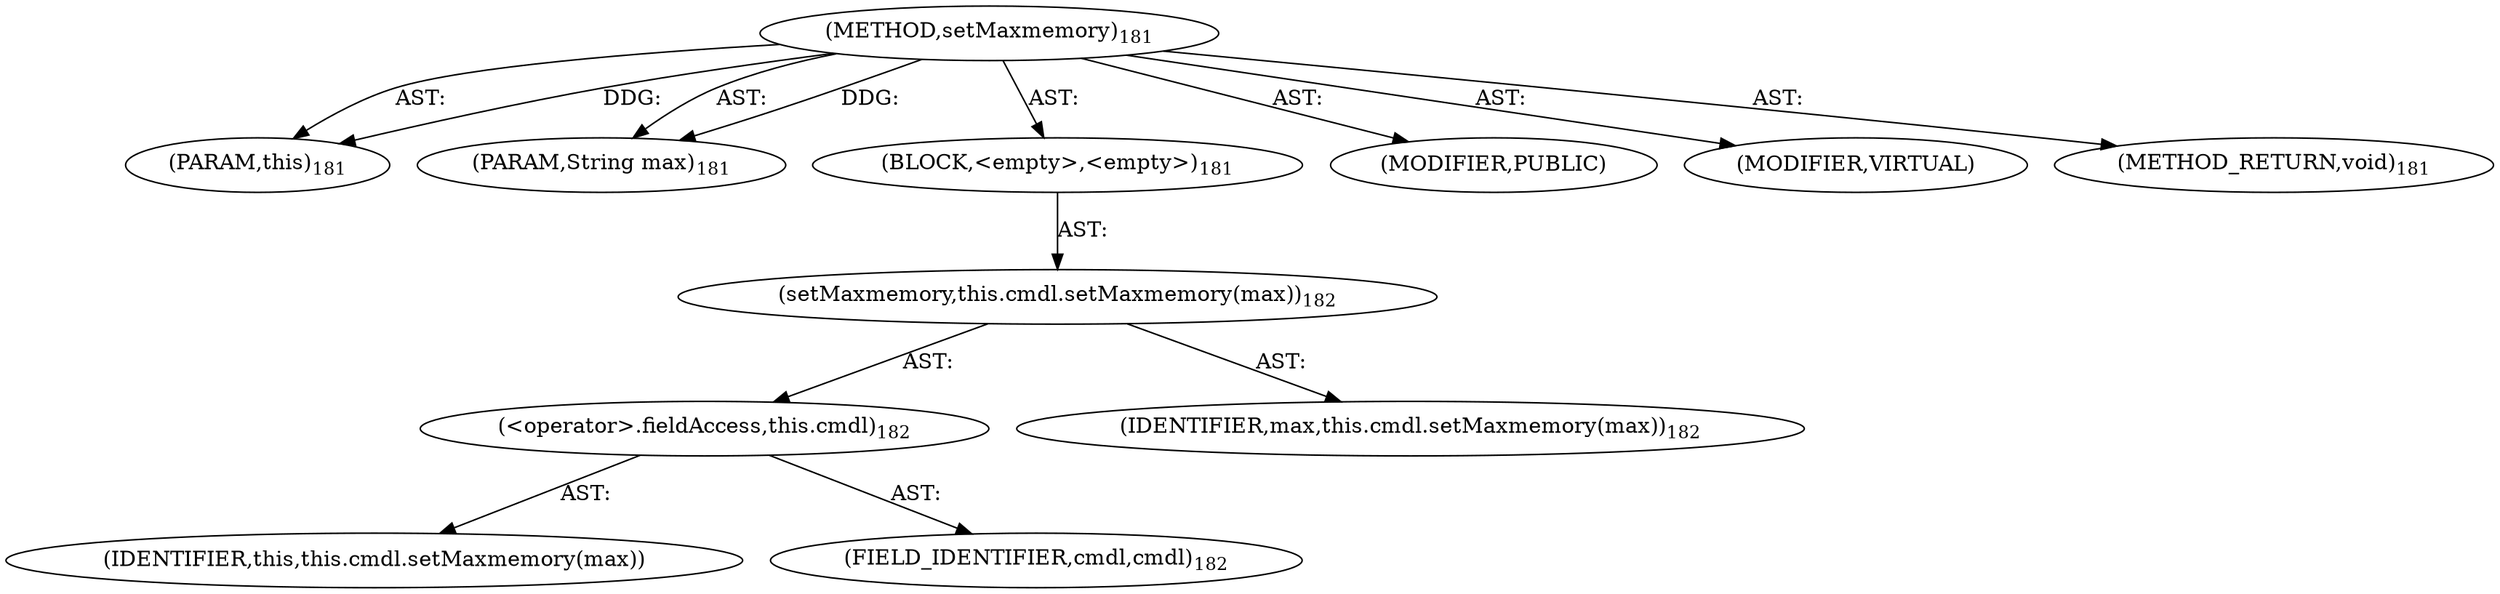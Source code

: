 digraph "setMaxmemory" {  
"111669149703" [label = <(METHOD,setMaxmemory)<SUB>181</SUB>> ]
"115964117008" [label = <(PARAM,this)<SUB>181</SUB>> ]
"115964117009" [label = <(PARAM,String max)<SUB>181</SUB>> ]
"25769803785" [label = <(BLOCK,&lt;empty&gt;,&lt;empty&gt;)<SUB>181</SUB>> ]
"30064771140" [label = <(setMaxmemory,this.cmdl.setMaxmemory(max))<SUB>182</SUB>> ]
"30064771141" [label = <(&lt;operator&gt;.fieldAccess,this.cmdl)<SUB>182</SUB>> ]
"68719476790" [label = <(IDENTIFIER,this,this.cmdl.setMaxmemory(max))> ]
"55834574878" [label = <(FIELD_IDENTIFIER,cmdl,cmdl)<SUB>182</SUB>> ]
"68719476791" [label = <(IDENTIFIER,max,this.cmdl.setMaxmemory(max))<SUB>182</SUB>> ]
"133143986197" [label = <(MODIFIER,PUBLIC)> ]
"133143986198" [label = <(MODIFIER,VIRTUAL)> ]
"128849018887" [label = <(METHOD_RETURN,void)<SUB>181</SUB>> ]
  "111669149703" -> "115964117008"  [ label = "AST: "] 
  "111669149703" -> "115964117009"  [ label = "AST: "] 
  "111669149703" -> "25769803785"  [ label = "AST: "] 
  "111669149703" -> "133143986197"  [ label = "AST: "] 
  "111669149703" -> "133143986198"  [ label = "AST: "] 
  "111669149703" -> "128849018887"  [ label = "AST: "] 
  "25769803785" -> "30064771140"  [ label = "AST: "] 
  "30064771140" -> "30064771141"  [ label = "AST: "] 
  "30064771140" -> "68719476791"  [ label = "AST: "] 
  "30064771141" -> "68719476790"  [ label = "AST: "] 
  "30064771141" -> "55834574878"  [ label = "AST: "] 
  "111669149703" -> "115964117008"  [ label = "DDG: "] 
  "111669149703" -> "115964117009"  [ label = "DDG: "] 
}
